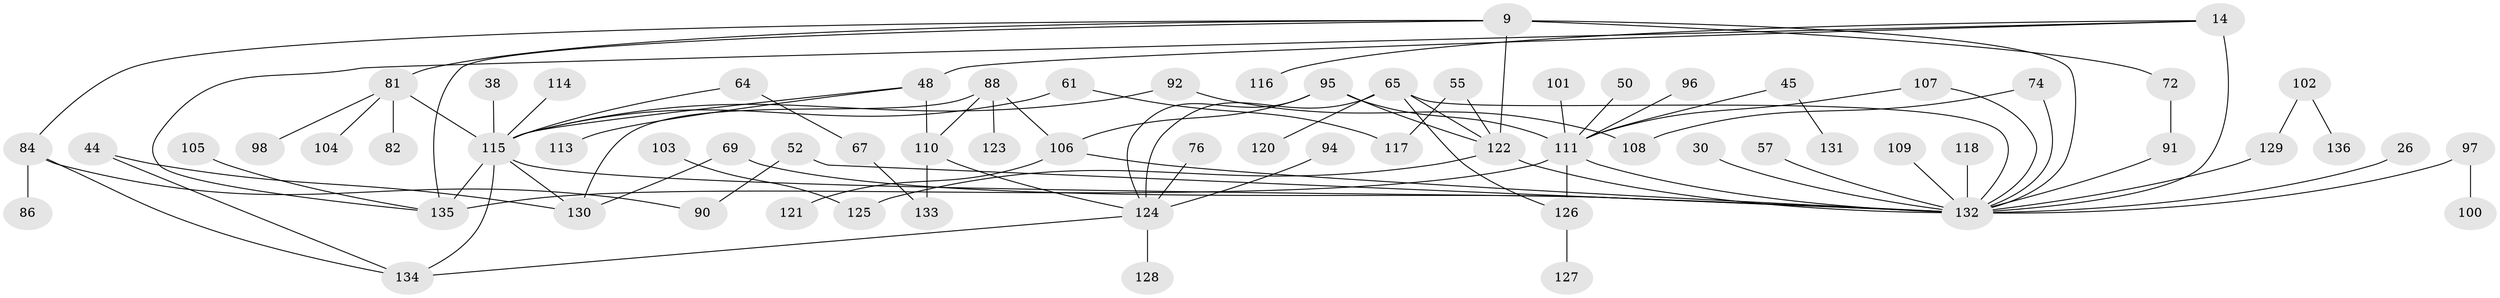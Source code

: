 // original degree distribution, {7: 0.014705882352941176, 3: 0.23529411764705882, 6: 0.022058823529411766, 4: 0.1323529411764706, 5: 0.03676470588235294, 8: 0.007352941176470588, 2: 0.27941176470588236, 1: 0.27205882352941174}
// Generated by graph-tools (version 1.1) at 2025/41/03/09/25 04:41:13]
// undirected, 68 vertices, 91 edges
graph export_dot {
graph [start="1"]
  node [color=gray90,style=filled];
  9 [super="+7"];
  14 [super="+12+13"];
  26;
  30;
  38;
  44;
  45;
  48 [super="+16"];
  50;
  52;
  55;
  57;
  61;
  64;
  65 [super="+5"];
  67;
  69 [super="+68"];
  72 [super="+41"];
  74;
  76;
  81 [super="+66+53+80"];
  82;
  84;
  86;
  88 [super="+59"];
  90;
  91;
  92;
  94;
  95;
  96;
  97;
  98;
  100;
  101;
  102;
  103;
  104;
  105;
  106 [super="+32+83"];
  107 [super="+89"];
  108;
  109;
  110;
  111 [super="+87+47+22+85"];
  113;
  114;
  115 [super="+29+99"];
  116 [super="+31"];
  117;
  118;
  120;
  121;
  122 [super="+36+78+77"];
  123;
  124 [super="+75+63+79"];
  125 [super="+70"];
  126 [super="+11"];
  127;
  128;
  129 [super="+28"];
  130 [super="+49"];
  131;
  132 [super="+2+40+3+6+42+119"];
  133;
  134;
  135 [super="+33+112"];
  136;
  9 -- 84;
  9 -- 132;
  9 -- 135;
  9 -- 81;
  9 -- 122 [weight=2];
  9 -- 72;
  14 -- 135;
  14 -- 132 [weight=4];
  14 -- 48;
  14 -- 116;
  26 -- 132;
  30 -- 132;
  38 -- 115;
  44 -- 134;
  44 -- 130;
  45 -- 131;
  45 -- 111;
  48 -- 113;
  48 -- 110;
  48 -- 115;
  50 -- 111;
  52 -- 90;
  52 -- 132;
  55 -- 117;
  55 -- 122;
  57 -- 132;
  61 -- 117;
  61 -- 115;
  64 -- 67;
  64 -- 115;
  65 -- 126 [weight=2];
  65 -- 132 [weight=2];
  65 -- 120;
  65 -- 124 [weight=2];
  65 -- 122 [weight=2];
  67 -- 133;
  69 -- 132 [weight=2];
  69 -- 130;
  72 -- 91;
  74 -- 108;
  74 -- 132;
  76 -- 124;
  81 -- 115;
  81 -- 82;
  81 -- 98;
  81 -- 104;
  84 -- 86;
  84 -- 90;
  84 -- 134;
  88 -- 123;
  88 -- 110;
  88 -- 106;
  88 -- 130;
  91 -- 132;
  92 -- 108;
  92 -- 115;
  94 -- 124;
  95 -- 124;
  95 -- 106;
  95 -- 111;
  95 -- 122;
  96 -- 111;
  97 -- 100;
  97 -- 132;
  101 -- 111;
  102 -- 136;
  102 -- 129;
  103 -- 125;
  105 -- 135;
  106 -- 121;
  106 -- 132;
  107 -- 132;
  107 -- 111;
  109 -- 132;
  110 -- 133;
  110 -- 124;
  111 -- 132;
  111 -- 126 [weight=3];
  111 -- 135;
  114 -- 115;
  115 -- 132 [weight=2];
  115 -- 135;
  115 -- 130;
  115 -- 134;
  118 -- 132;
  122 -- 132 [weight=3];
  122 -- 125;
  124 -- 134;
  124 -- 128;
  126 -- 127;
  129 -- 132;
}
